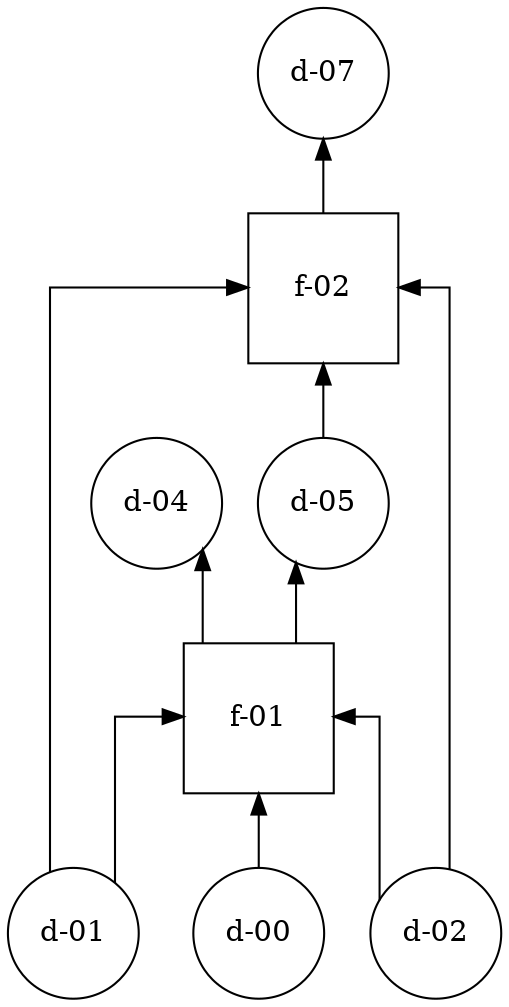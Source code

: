 strict digraph  {
rankdir=BT;
splines=ortho;
"d-00" [bipartite=data, idx=0, kind=data, shape="circle", tgt="[0]"];
"d-01" [bipartite=data, idx=1, kind=data, shape="circle", tgt="[1]"];
"d-02" [bipartite=data, idx=2, kind=data, shape="circle", tgt="[2]"];
"d-04" [bipartite=data, idx=4, kind=data, shape="circle", tgt="[4]"];
"d-05" [bipartite=data, idx=5, kind=data, shape="circle", tgt="[5]"];
"f-01" [bipartite=func, function=<bound method ForestRegressor.predict of RandomForestRegressor(bootstrap=True, criterion='mse', max_depth=5,
           max_features='auto', max_leaf_nodes=None,
           min_impurity_decrease=0.0, min_impurity_split=None,
           min_samples_leaf=1, min_samples_split=2,
           min_weight_fraction_leaf=0.0, n_estimators=5, n_jobs=None,
           oob_score=False, random_state=None, verbose=0, warm_start=False)>, idx=1, kind=model, mod="RandomForestRegressor(bootstrap=True, criterion='mse', max_depth=5,\n           max_features='auto', max_leaf_nodes=None,\n           min_impurity_decrease=0.0, min_impurity_split=None,\n           min_samples_leaf=1, min_samples_split=2,\n           min_weight_fraction_leaf=0.0, n_estimators=5, n_jobs=None,\n           oob_score=False, random_state=None, verbose=0, warm_start=False)", shape="square", src="[0, 1, 2]", tgt="[4, 5]", width=1];
"d-07" [bipartite=data, idx=7, kind=data, shape="circle", tgt="[7]"];
"f-02" [bipartite=func, function=<bound method ForestClassifier.predict of RandomForestClassifier(bootstrap=True, class_weight=None, criterion='gini',
            max_depth=5, max_features='auto', max_leaf_nodes=None,
            min_impurity_decrease=0.0, min_impurity_split=None,
            min_samples_leaf=1, min_samples_split=2,
            min_weight_fraction_leaf=0.0, n_estimators=5, n_jobs=None,
            oob_score=False, random_state=None, verbose=0,
            warm_start=False)>, idx=2, kind=model, mod="RandomForestClassifier(bootstrap=True, class_weight=None, criterion='gini',\n            max_depth=5, max_features='auto', max_leaf_nodes=None,\n            min_impurity_decrease=0.0, min_impurity_split=None,\n            min_samples_leaf=1, min_samples_split=2,\n            min_weight_fraction_leaf=0.0, n_estimators=5, n_jobs=None,\n            oob_score=False, random_state=None, verbose=0,\n            warm_start=False)", shape="square", src="[1, 2, 5]", tgt="[7]", width=1];
"d-00" -> "f-01"  [idx=0];
"d-01" -> "f-01"  [idx=1];
"d-01" -> "f-02"  [idx=1];
"d-02" -> "f-01"  [idx=2];
"d-02" -> "f-02"  [idx=2];
"d-05" -> "f-02"  [idx=5];
"f-01" -> "d-04"  [idx=4];
"f-01" -> "d-05"  [idx=5];
"f-02" -> "d-07"  [idx=7];
}

